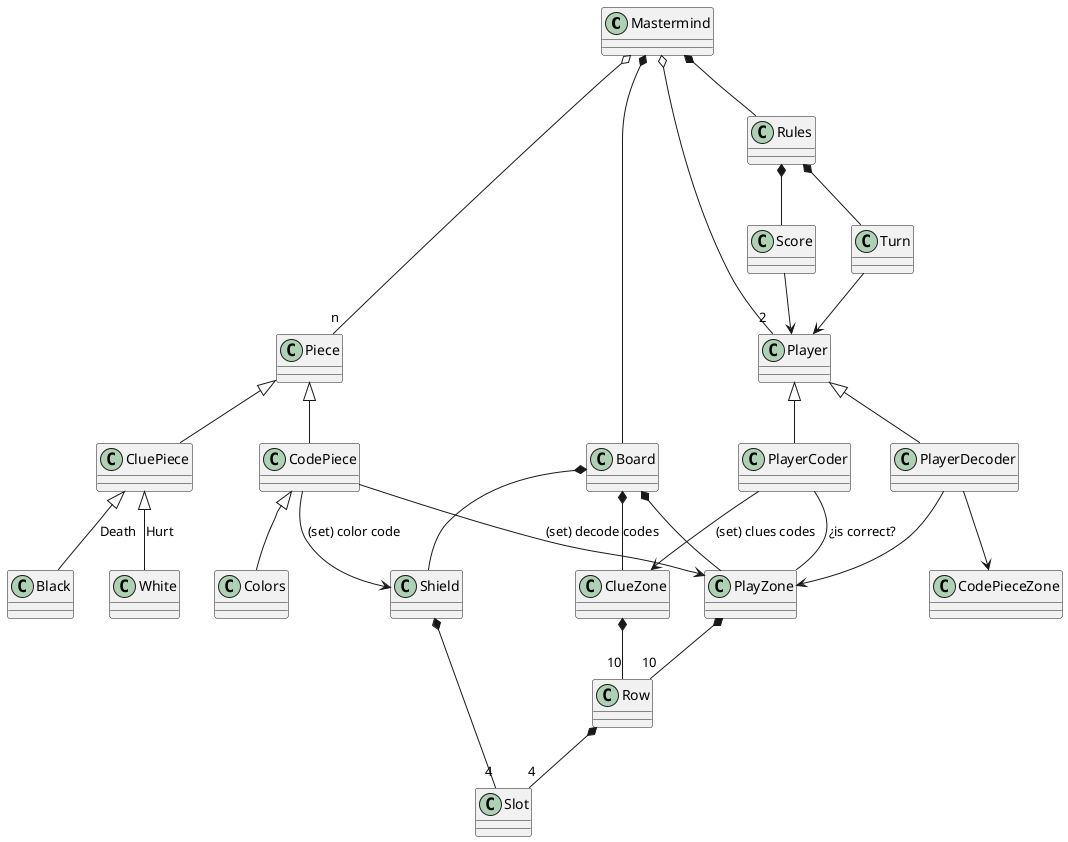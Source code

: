 @startuml

Mastermind *-- Rules
Mastermind *-- Board
Mastermind o-- "n" Piece
Mastermind o-- "2" Player

Player <|-- PlayerCoder
Player <|-- PlayerDecoder

Piece <|-- CluePiece
Piece <|-- CodePiece

Board *-- PlayZone
Board *-- ClueZone
Board *-- Shield 

PlayZone *-- "10" Row
ClueZone *-- "10" Row
Row *-- "4" Slot

Shield *-- "4" Slot

CodePiece <|-- Colors
CluePiece <|-- Black : Death
CluePiece <|-- White : Hurt

CodePiece --> Shield : (set) color code
PlayerDecoder --> PlayZone
PlayerDecoder --> CodePieceZone
PlayerCoder -- PlayZone : ¿is correct? 
PlayerCoder --> ClueZone : (set) clues codes
CodePiece --> PlayZone : (set) decode codes 

Rules *-- Score
Rules *-- Turn
Turn --> Player
Score --> Player

@enduml
